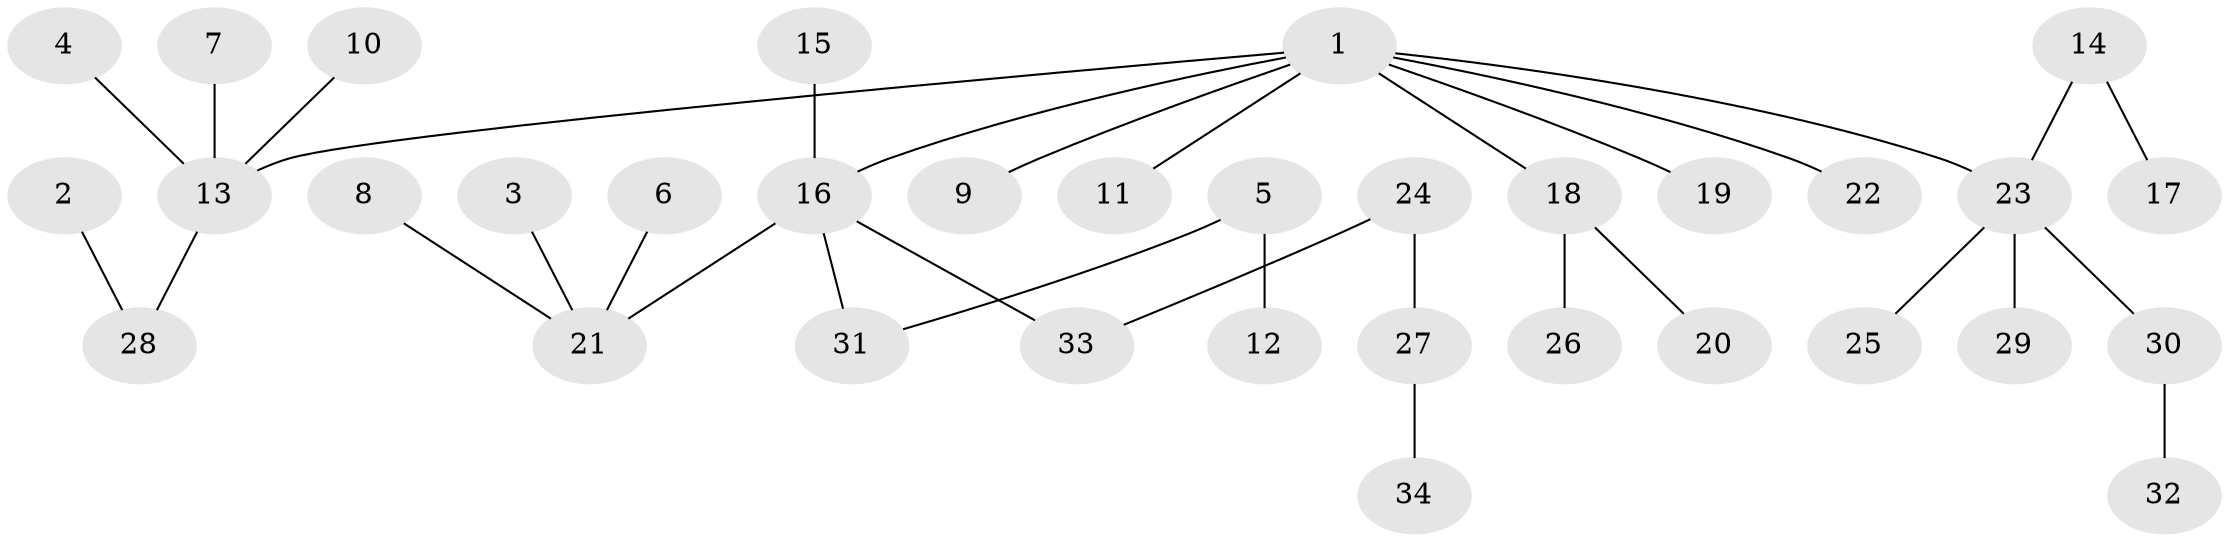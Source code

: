 // original degree distribution, {6: 0.04411764705882353, 4: 0.04411764705882353, 3: 0.1323529411764706, 5: 0.014705882352941176, 2: 0.29411764705882354, 1: 0.47058823529411764}
// Generated by graph-tools (version 1.1) at 2025/26/03/09/25 03:26:25]
// undirected, 34 vertices, 33 edges
graph export_dot {
graph [start="1"]
  node [color=gray90,style=filled];
  1;
  2;
  3;
  4;
  5;
  6;
  7;
  8;
  9;
  10;
  11;
  12;
  13;
  14;
  15;
  16;
  17;
  18;
  19;
  20;
  21;
  22;
  23;
  24;
  25;
  26;
  27;
  28;
  29;
  30;
  31;
  32;
  33;
  34;
  1 -- 9 [weight=1.0];
  1 -- 11 [weight=1.0];
  1 -- 13 [weight=1.0];
  1 -- 16 [weight=1.0];
  1 -- 18 [weight=1.0];
  1 -- 19 [weight=1.0];
  1 -- 22 [weight=1.0];
  1 -- 23 [weight=1.0];
  2 -- 28 [weight=1.0];
  3 -- 21 [weight=1.0];
  4 -- 13 [weight=1.0];
  5 -- 12 [weight=1.0];
  5 -- 31 [weight=1.0];
  6 -- 21 [weight=1.0];
  7 -- 13 [weight=1.0];
  8 -- 21 [weight=1.0];
  10 -- 13 [weight=1.0];
  13 -- 28 [weight=1.0];
  14 -- 17 [weight=1.0];
  14 -- 23 [weight=1.0];
  15 -- 16 [weight=1.0];
  16 -- 21 [weight=1.0];
  16 -- 31 [weight=1.0];
  16 -- 33 [weight=1.0];
  18 -- 20 [weight=1.0];
  18 -- 26 [weight=1.0];
  23 -- 25 [weight=1.0];
  23 -- 29 [weight=1.0];
  23 -- 30 [weight=1.0];
  24 -- 27 [weight=1.0];
  24 -- 33 [weight=1.0];
  27 -- 34 [weight=1.0];
  30 -- 32 [weight=1.0];
}
